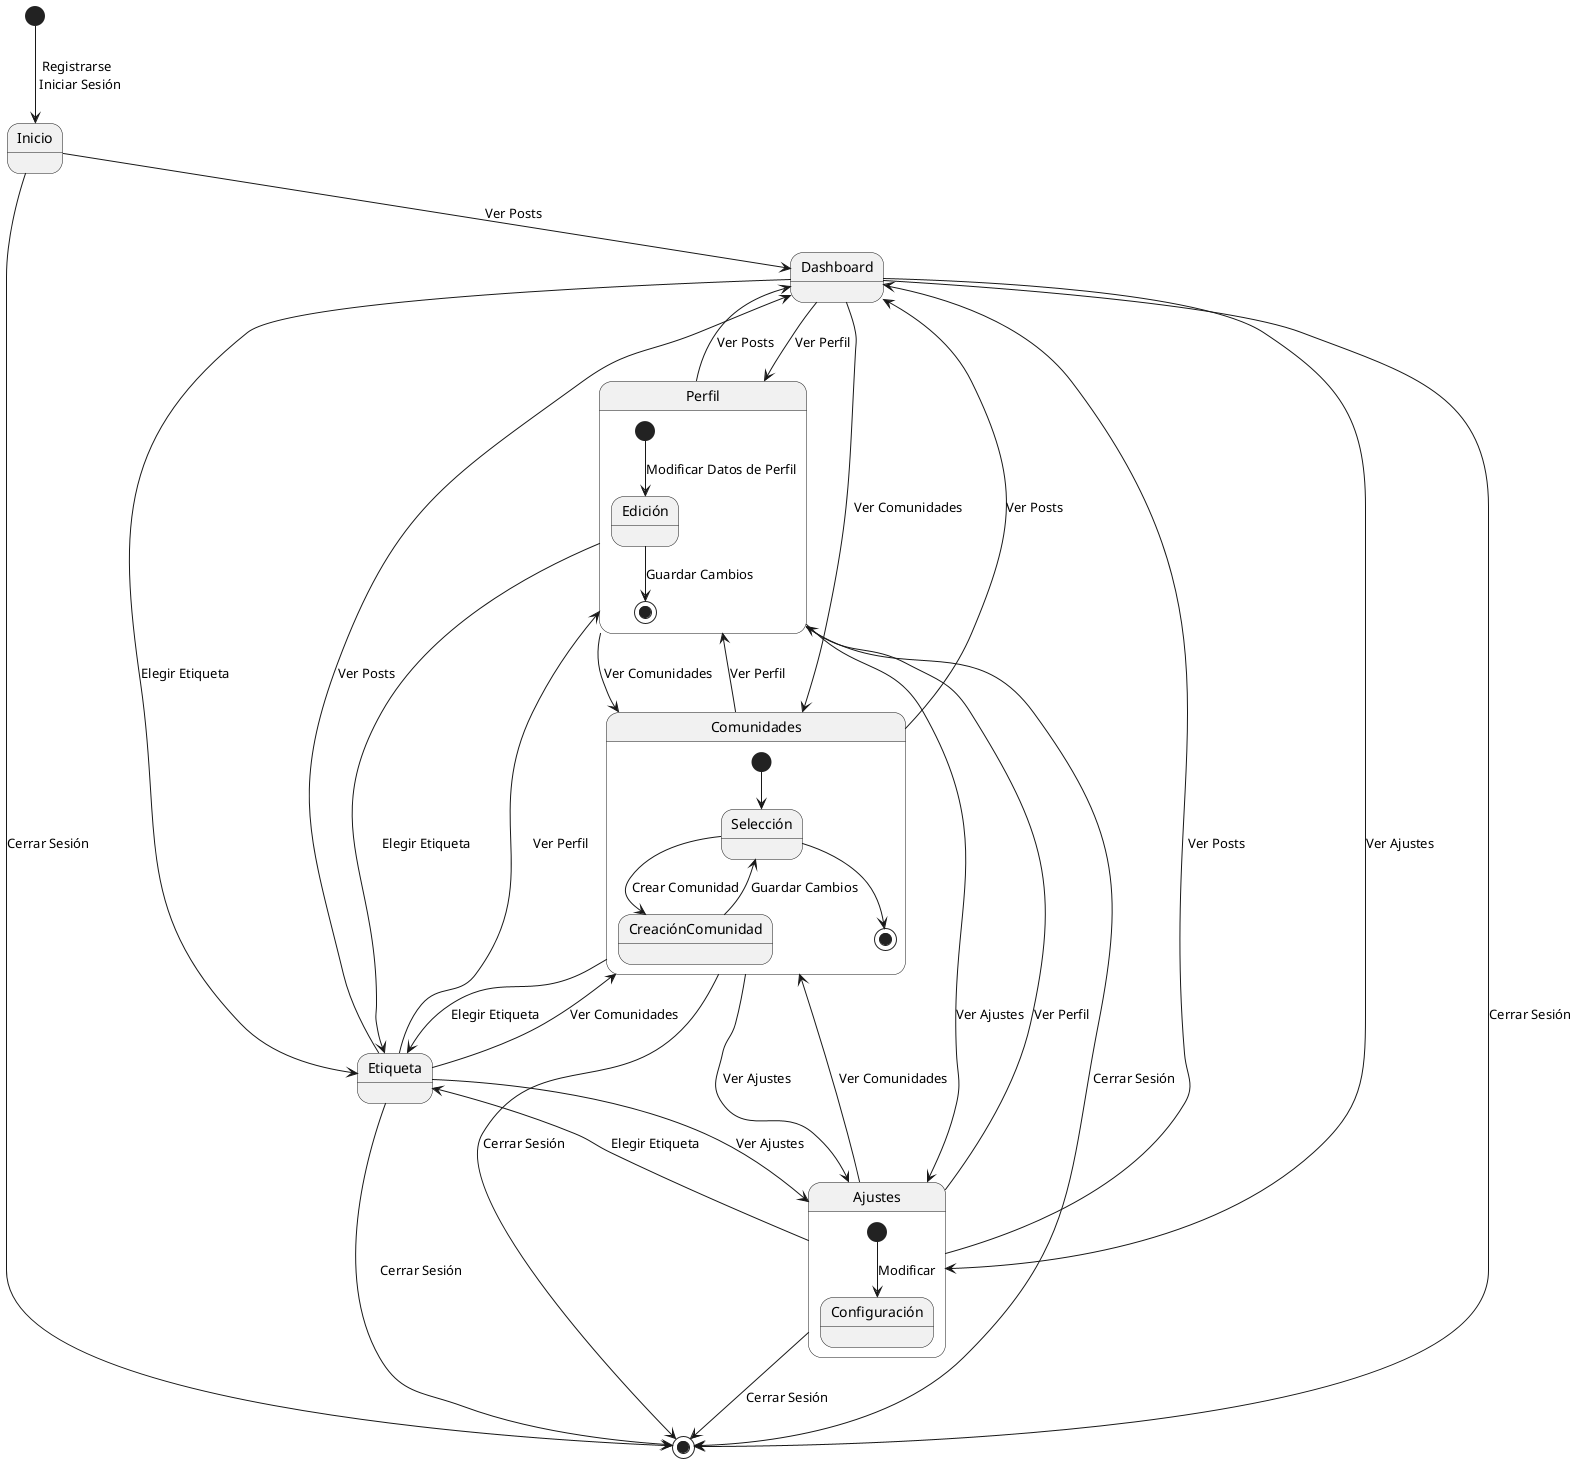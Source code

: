 @startuml
state Inicio
state Dashboard
state "Perfil" as Perfil {
[*]--> Edición: Modificar Datos de Perfil
Edición --> [*]: Guardar Cambios
}

state "Comunidades" as Comunidades{
[*] --> Selección
Selección --> CreaciónComunidad: Crear Comunidad
CreaciónComunidad --> Selección: Guardar Cambios
Selección --> [*]
}

state "Ajustes" as Ajustes{
[*] --> Configuración : Modificar 
}


[*] --> Inicio : Registrarse \n Iniciar Sesión
Inicio --> Dashboard : Ver Posts
Dashboard --> Perfil : Ver Perfil
Dashboard --> Comunidades : Ver Comunidades
Dashboard --> Ajustes : Ver Ajustes
Dashboard --> Etiqueta : Elegir Etiqueta
Perfil --> Dashboard : Ver Posts
Comunidades --> Dashboard : Ver Posts
Ajustes --> Dashboard : Ver Posts
Etiqueta --> Dashboard : Ver Posts
Perfil --> Comunidades : Ver Comunidades
Perfil --> Ajustes : Ver Ajustes
Perfil --> Etiqueta : Elegir Etiqueta
Comunidades --> Perfil : Ver Perfil
Comunidades --> Ajustes : Ver Ajustes
Comunidades --> Etiqueta : Elegir Etiqueta
Ajustes --> Perfil : Ver Perfil
Ajustes --> Comunidades : Ver Comunidades
Ajustes --> Etiqueta : Elegir Etiqueta
Etiqueta --> Perfil : Ver Perfil
Etiqueta --> Comunidades : Ver Comunidades
Etiqueta --> Ajustes : Ver Ajustes
Inicio --> [*] : Cerrar Sesión
Dashboard --> [*] : Cerrar Sesión
Perfil --> [*] : Cerrar Sesión
Comunidades --> [*] : Cerrar Sesión
Ajustes --> [*] : Cerrar Sesión
Etiqueta --> [*] : Cerrar Sesión
@enduml
